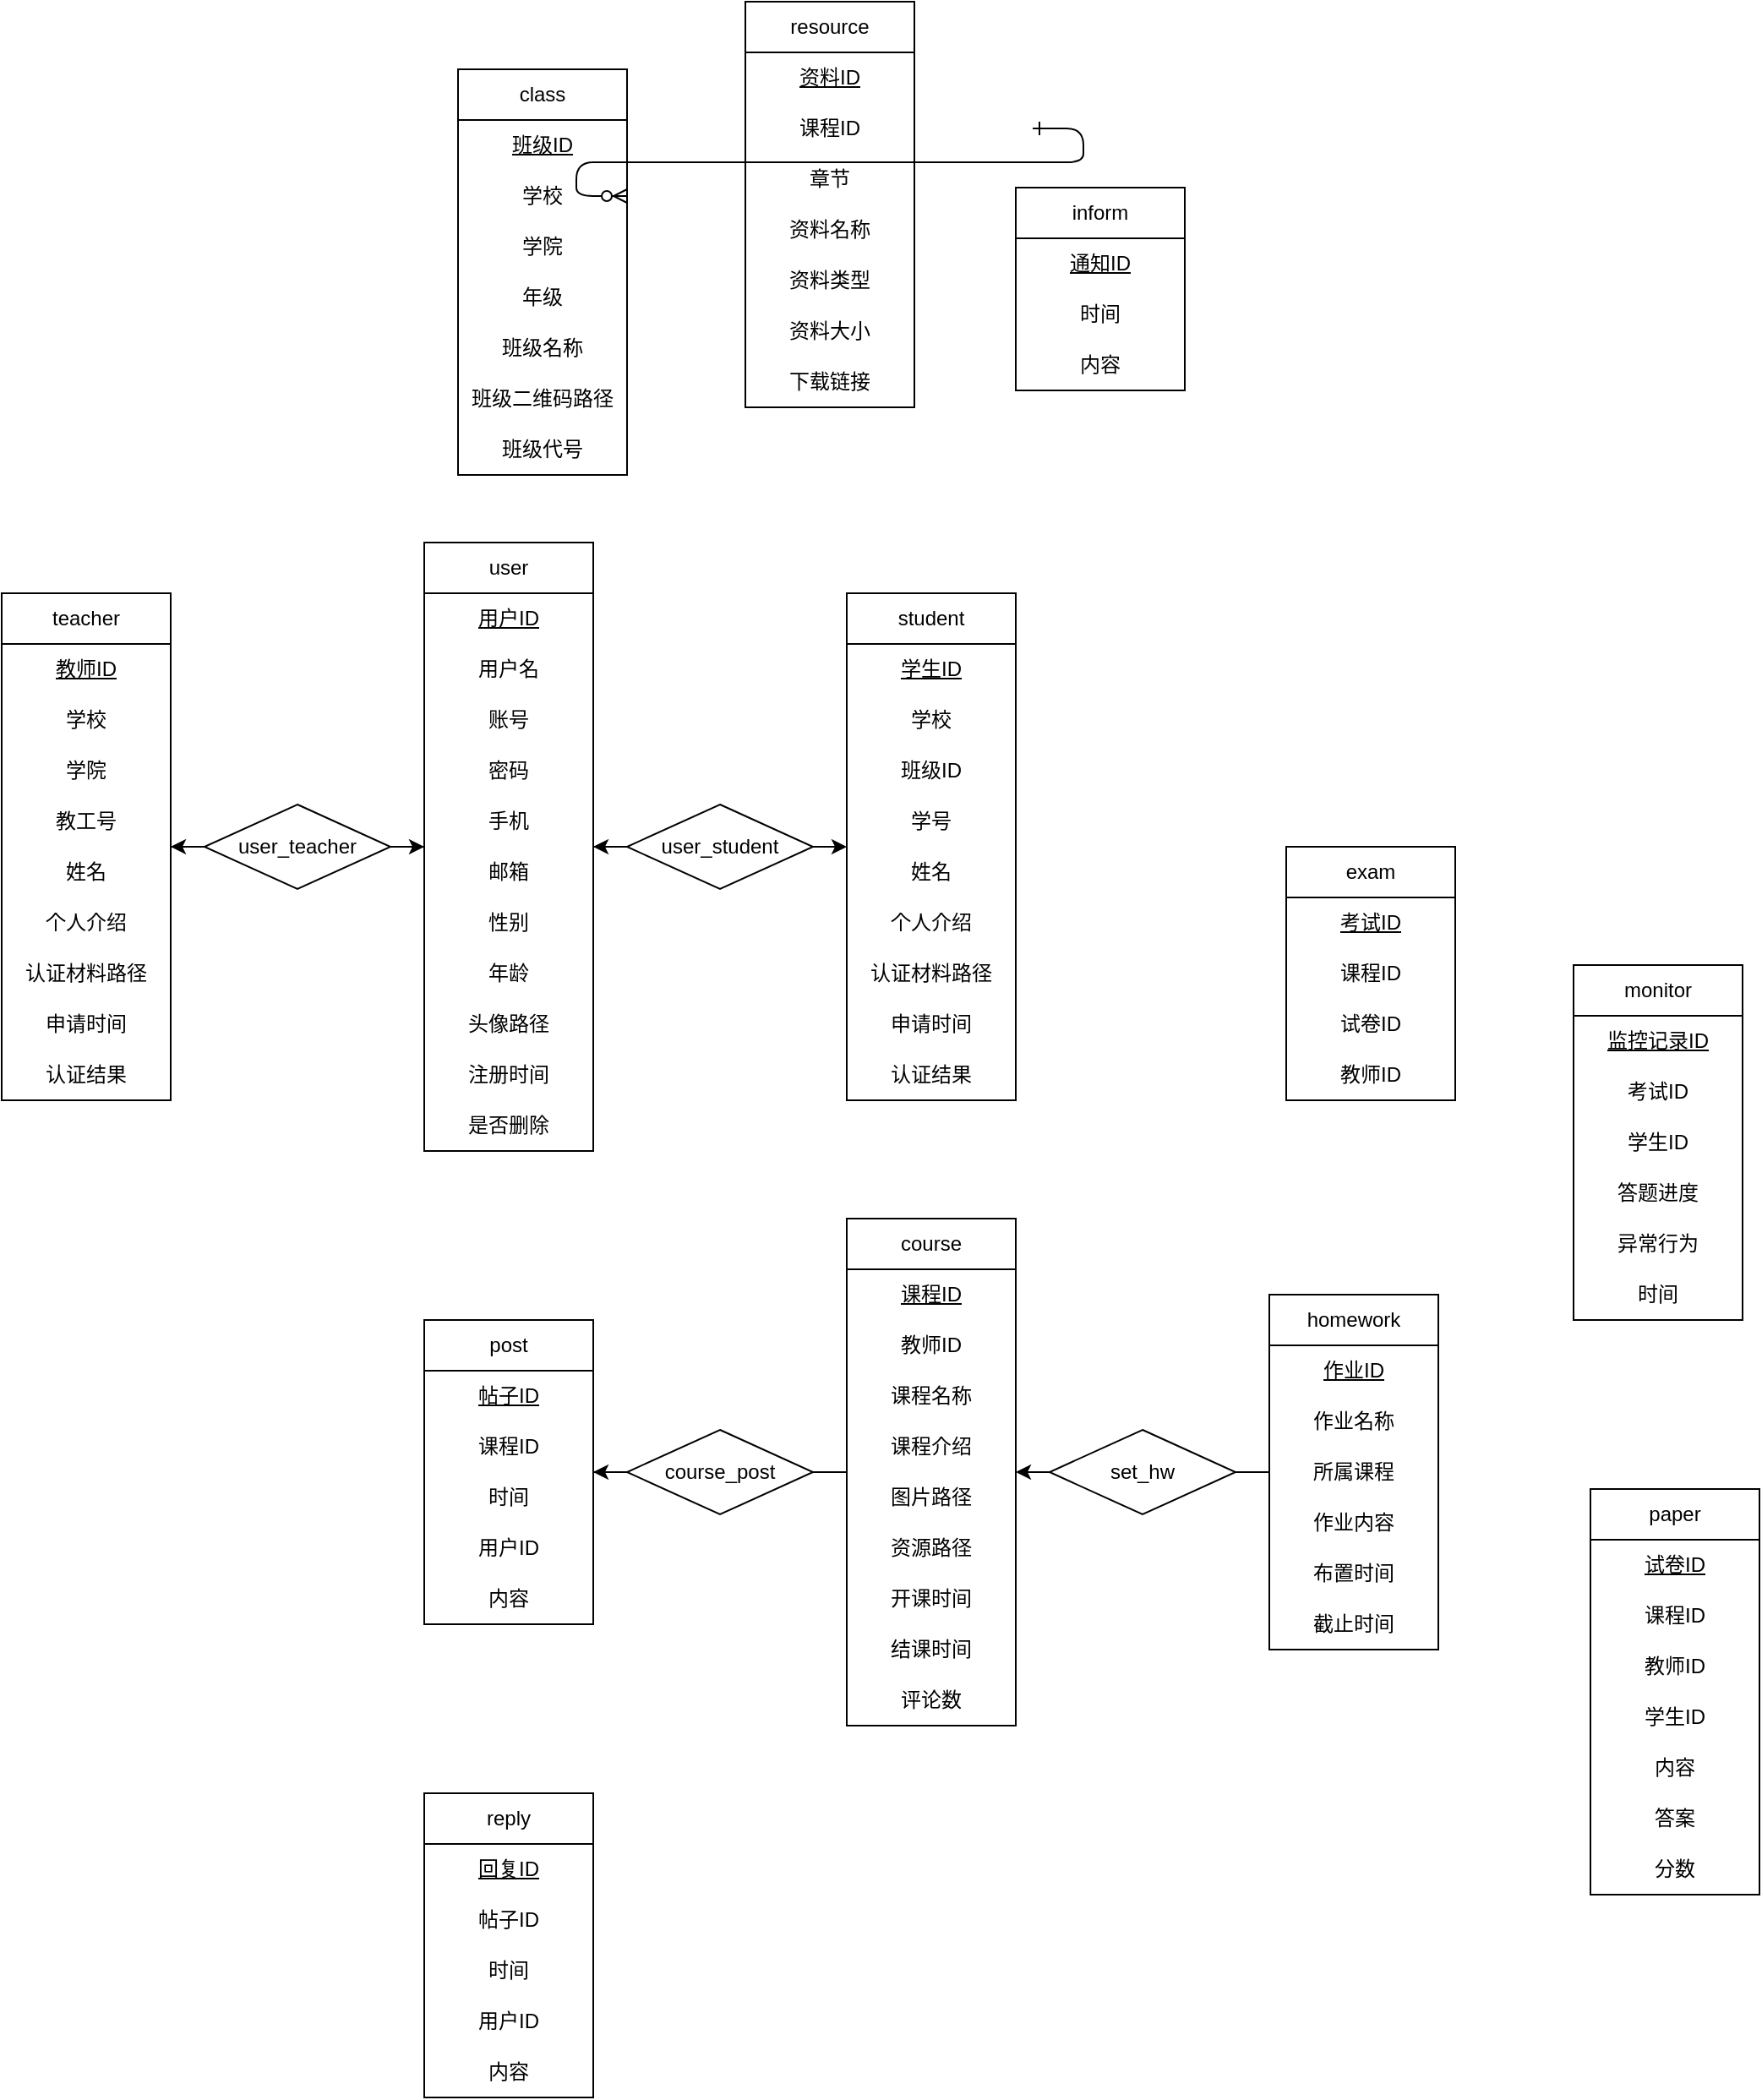 <mxfile version="24.6.4" type="github">
  <diagram id="R2lEEEUBdFMjLlhIrx00" name="Page-1">
    <mxGraphModel dx="1669" dy="955" grid="1" gridSize="10" guides="1" tooltips="1" connect="1" arrows="1" fold="0" page="1" pageScale="1" pageWidth="1200" pageHeight="1920" math="0" shadow="0" extFonts="Permanent Marker^https://fonts.googleapis.com/css?family=Permanent+Marker">
      <root>
        <mxCell id="0" />
        <mxCell id="1" parent="0" />
        <mxCell id="C-vyLk0tnHw3VtMMgP7b-12" value="" style="edgeStyle=entityRelationEdgeStyle;endArrow=ERzeroToMany;startArrow=ERone;endFill=1;startFill=0;" parent="1" target="C-vyLk0tnHw3VtMMgP7b-17" edge="1">
          <mxGeometry width="100" height="100" relative="1" as="geometry">
            <mxPoint x="700" y="165" as="sourcePoint" />
            <mxPoint x="460" y="205" as="targetPoint" />
          </mxGeometry>
        </mxCell>
        <mxCell id="mOBHNSPccrh7EoG30m3W-4" value="student" style="swimlane;fontStyle=0;childLayout=stackLayout;horizontal=1;startSize=30;horizontalStack=0;resizeParent=1;resizeParentMax=0;resizeLast=0;collapsible=1;marginBottom=0;whiteSpace=wrap;html=1;" vertex="1" parent="1">
          <mxGeometry x="590" y="440" width="100" height="300" as="geometry" />
        </mxCell>
        <mxCell id="mOBHNSPccrh7EoG30m3W-5" value="&lt;u&gt;学生ID&lt;/u&gt;" style="text;strokeColor=none;fillColor=none;align=center;verticalAlign=middle;spacingLeft=4;spacingRight=4;overflow=hidden;points=[[0,0.5],[1,0.5]];portConstraint=eastwest;rotatable=0;whiteSpace=wrap;html=1;" vertex="1" parent="mOBHNSPccrh7EoG30m3W-4">
          <mxGeometry y="30" width="100" height="30" as="geometry" />
        </mxCell>
        <mxCell id="mOBHNSPccrh7EoG30m3W-16" value="学校" style="text;strokeColor=none;fillColor=none;align=center;verticalAlign=middle;spacingLeft=4;spacingRight=4;overflow=hidden;points=[[0,0.5],[1,0.5]];portConstraint=eastwest;rotatable=0;whiteSpace=wrap;html=1;" vertex="1" parent="mOBHNSPccrh7EoG30m3W-4">
          <mxGeometry y="60" width="100" height="30" as="geometry" />
        </mxCell>
        <mxCell id="mOBHNSPccrh7EoG30m3W-18" value="班级ID" style="text;strokeColor=none;fillColor=none;align=center;verticalAlign=middle;spacingLeft=4;spacingRight=4;overflow=hidden;points=[[0,0.5],[1,0.5]];portConstraint=eastwest;rotatable=0;whiteSpace=wrap;html=1;" vertex="1" parent="mOBHNSPccrh7EoG30m3W-4">
          <mxGeometry y="90" width="100" height="30" as="geometry" />
        </mxCell>
        <mxCell id="mOBHNSPccrh7EoG30m3W-19" value="学号" style="text;strokeColor=none;fillColor=none;align=center;verticalAlign=middle;spacingLeft=4;spacingRight=4;overflow=hidden;points=[[0,0.5],[1,0.5]];portConstraint=eastwest;rotatable=0;whiteSpace=wrap;html=1;" vertex="1" parent="mOBHNSPccrh7EoG30m3W-4">
          <mxGeometry y="120" width="100" height="30" as="geometry" />
        </mxCell>
        <mxCell id="mOBHNSPccrh7EoG30m3W-20" value="姓名" style="text;strokeColor=none;fillColor=none;align=center;verticalAlign=middle;spacingLeft=4;spacingRight=4;overflow=hidden;points=[[0,0.5],[1,0.5]];portConstraint=eastwest;rotatable=0;whiteSpace=wrap;html=1;" vertex="1" parent="mOBHNSPccrh7EoG30m3W-4">
          <mxGeometry y="150" width="100" height="30" as="geometry" />
        </mxCell>
        <mxCell id="mOBHNSPccrh7EoG30m3W-21" value="个人介绍" style="text;strokeColor=none;fillColor=none;align=center;verticalAlign=middle;spacingLeft=4;spacingRight=4;overflow=hidden;points=[[0,0.5],[1,0.5]];portConstraint=eastwest;rotatable=0;whiteSpace=wrap;html=1;" vertex="1" parent="mOBHNSPccrh7EoG30m3W-4">
          <mxGeometry y="180" width="100" height="30" as="geometry" />
        </mxCell>
        <mxCell id="mOBHNSPccrh7EoG30m3W-22" value="认证材料路径" style="text;strokeColor=none;fillColor=none;align=center;verticalAlign=middle;spacingLeft=4;spacingRight=4;overflow=hidden;points=[[0,0.5],[1,0.5]];portConstraint=eastwest;rotatable=0;whiteSpace=wrap;html=1;" vertex="1" parent="mOBHNSPccrh7EoG30m3W-4">
          <mxGeometry y="210" width="100" height="30" as="geometry" />
        </mxCell>
        <mxCell id="mOBHNSPccrh7EoG30m3W-23" value="申请时间" style="text;strokeColor=none;fillColor=none;align=center;verticalAlign=middle;spacingLeft=4;spacingRight=4;overflow=hidden;points=[[0,0.5],[1,0.5]];portConstraint=eastwest;rotatable=0;whiteSpace=wrap;html=1;" vertex="1" parent="mOBHNSPccrh7EoG30m3W-4">
          <mxGeometry y="240" width="100" height="30" as="geometry" />
        </mxCell>
        <mxCell id="mOBHNSPccrh7EoG30m3W-24" value="认证结果" style="text;strokeColor=none;fillColor=none;align=center;verticalAlign=middle;spacingLeft=4;spacingRight=4;overflow=hidden;points=[[0,0.5],[1,0.5]];portConstraint=eastwest;rotatable=0;whiteSpace=wrap;html=1;" vertex="1" parent="mOBHNSPccrh7EoG30m3W-4">
          <mxGeometry y="270" width="100" height="30" as="geometry" />
        </mxCell>
        <mxCell id="mOBHNSPccrh7EoG30m3W-27" value="teacher" style="swimlane;fontStyle=0;childLayout=stackLayout;horizontal=1;startSize=30;horizontalStack=0;resizeParent=1;resizeParentMax=0;resizeLast=0;collapsible=1;marginBottom=0;whiteSpace=wrap;html=1;" vertex="1" parent="1">
          <mxGeometry x="90" y="440" width="100" height="300" as="geometry" />
        </mxCell>
        <mxCell id="mOBHNSPccrh7EoG30m3W-28" value="&lt;u&gt;教师ID&lt;/u&gt;" style="text;strokeColor=none;fillColor=none;align=center;verticalAlign=middle;spacingLeft=4;spacingRight=4;overflow=hidden;points=[[0,0.5],[1,0.5]];portConstraint=eastwest;rotatable=0;whiteSpace=wrap;html=1;" vertex="1" parent="mOBHNSPccrh7EoG30m3W-27">
          <mxGeometry y="30" width="100" height="30" as="geometry" />
        </mxCell>
        <mxCell id="mOBHNSPccrh7EoG30m3W-29" value="学校" style="text;strokeColor=none;fillColor=none;align=center;verticalAlign=middle;spacingLeft=4;spacingRight=4;overflow=hidden;points=[[0,0.5],[1,0.5]];portConstraint=eastwest;rotatable=0;whiteSpace=wrap;html=1;" vertex="1" parent="mOBHNSPccrh7EoG30m3W-27">
          <mxGeometry y="60" width="100" height="30" as="geometry" />
        </mxCell>
        <mxCell id="mOBHNSPccrh7EoG30m3W-30" value="学院" style="text;strokeColor=none;fillColor=none;align=center;verticalAlign=middle;spacingLeft=4;spacingRight=4;overflow=hidden;points=[[0,0.5],[1,0.5]];portConstraint=eastwest;rotatable=0;whiteSpace=wrap;html=1;" vertex="1" parent="mOBHNSPccrh7EoG30m3W-27">
          <mxGeometry y="90" width="100" height="30" as="geometry" />
        </mxCell>
        <mxCell id="mOBHNSPccrh7EoG30m3W-31" value="教工号" style="text;strokeColor=none;fillColor=none;align=center;verticalAlign=middle;spacingLeft=4;spacingRight=4;overflow=hidden;points=[[0,0.5],[1,0.5]];portConstraint=eastwest;rotatable=0;whiteSpace=wrap;html=1;" vertex="1" parent="mOBHNSPccrh7EoG30m3W-27">
          <mxGeometry y="120" width="100" height="30" as="geometry" />
        </mxCell>
        <mxCell id="mOBHNSPccrh7EoG30m3W-32" value="姓名" style="text;strokeColor=none;fillColor=none;align=center;verticalAlign=middle;spacingLeft=4;spacingRight=4;overflow=hidden;points=[[0,0.5],[1,0.5]];portConstraint=eastwest;rotatable=0;whiteSpace=wrap;html=1;" vertex="1" parent="mOBHNSPccrh7EoG30m3W-27">
          <mxGeometry y="150" width="100" height="30" as="geometry" />
        </mxCell>
        <mxCell id="mOBHNSPccrh7EoG30m3W-33" value="个人介绍" style="text;strokeColor=none;fillColor=none;align=center;verticalAlign=middle;spacingLeft=4;spacingRight=4;overflow=hidden;points=[[0,0.5],[1,0.5]];portConstraint=eastwest;rotatable=0;whiteSpace=wrap;html=1;" vertex="1" parent="mOBHNSPccrh7EoG30m3W-27">
          <mxGeometry y="180" width="100" height="30" as="geometry" />
        </mxCell>
        <mxCell id="mOBHNSPccrh7EoG30m3W-34" value="认证材料路径" style="text;strokeColor=none;fillColor=none;align=center;verticalAlign=middle;spacingLeft=4;spacingRight=4;overflow=hidden;points=[[0,0.5],[1,0.5]];portConstraint=eastwest;rotatable=0;whiteSpace=wrap;html=1;" vertex="1" parent="mOBHNSPccrh7EoG30m3W-27">
          <mxGeometry y="210" width="100" height="30" as="geometry" />
        </mxCell>
        <mxCell id="mOBHNSPccrh7EoG30m3W-35" value="申请时间" style="text;strokeColor=none;fillColor=none;align=center;verticalAlign=middle;spacingLeft=4;spacingRight=4;overflow=hidden;points=[[0,0.5],[1,0.5]];portConstraint=eastwest;rotatable=0;whiteSpace=wrap;html=1;" vertex="1" parent="mOBHNSPccrh7EoG30m3W-27">
          <mxGeometry y="240" width="100" height="30" as="geometry" />
        </mxCell>
        <mxCell id="mOBHNSPccrh7EoG30m3W-36" value="认证结果" style="text;strokeColor=none;fillColor=none;align=center;verticalAlign=middle;spacingLeft=4;spacingRight=4;overflow=hidden;points=[[0,0.5],[1,0.5]];portConstraint=eastwest;rotatable=0;whiteSpace=wrap;html=1;" vertex="1" parent="mOBHNSPccrh7EoG30m3W-27">
          <mxGeometry y="270" width="100" height="30" as="geometry" />
        </mxCell>
        <mxCell id="mOBHNSPccrh7EoG30m3W-39" value="user" style="swimlane;fontStyle=0;childLayout=stackLayout;horizontal=1;startSize=30;horizontalStack=0;resizeParent=1;resizeParentMax=0;resizeLast=0;collapsible=1;marginBottom=0;whiteSpace=wrap;html=1;" vertex="1" parent="1">
          <mxGeometry x="340" y="410" width="100" height="360" as="geometry" />
        </mxCell>
        <mxCell id="mOBHNSPccrh7EoG30m3W-40" value="&lt;u&gt;用户ID&lt;/u&gt;" style="text;strokeColor=none;fillColor=none;align=center;verticalAlign=middle;spacingLeft=4;spacingRight=4;overflow=hidden;points=[[0,0.5],[1,0.5]];portConstraint=eastwest;rotatable=0;whiteSpace=wrap;html=1;" vertex="1" parent="mOBHNSPccrh7EoG30m3W-39">
          <mxGeometry y="30" width="100" height="30" as="geometry" />
        </mxCell>
        <mxCell id="mOBHNSPccrh7EoG30m3W-41" value="用户名" style="text;strokeColor=none;fillColor=none;align=center;verticalAlign=middle;spacingLeft=4;spacingRight=4;overflow=hidden;points=[[0,0.5],[1,0.5]];portConstraint=eastwest;rotatable=0;whiteSpace=wrap;html=1;" vertex="1" parent="mOBHNSPccrh7EoG30m3W-39">
          <mxGeometry y="60" width="100" height="30" as="geometry" />
        </mxCell>
        <mxCell id="mOBHNSPccrh7EoG30m3W-42" value="账号" style="text;strokeColor=none;fillColor=none;align=center;verticalAlign=middle;spacingLeft=4;spacingRight=4;overflow=hidden;points=[[0,0.5],[1,0.5]];portConstraint=eastwest;rotatable=0;whiteSpace=wrap;html=1;" vertex="1" parent="mOBHNSPccrh7EoG30m3W-39">
          <mxGeometry y="90" width="100" height="30" as="geometry" />
        </mxCell>
        <mxCell id="mOBHNSPccrh7EoG30m3W-43" value="密码" style="text;strokeColor=none;fillColor=none;align=center;verticalAlign=middle;spacingLeft=4;spacingRight=4;overflow=hidden;points=[[0,0.5],[1,0.5]];portConstraint=eastwest;rotatable=0;whiteSpace=wrap;html=1;" vertex="1" parent="mOBHNSPccrh7EoG30m3W-39">
          <mxGeometry y="120" width="100" height="30" as="geometry" />
        </mxCell>
        <mxCell id="mOBHNSPccrh7EoG30m3W-44" value="手机" style="text;strokeColor=none;fillColor=none;align=center;verticalAlign=middle;spacingLeft=4;spacingRight=4;overflow=hidden;points=[[0,0.5],[1,0.5]];portConstraint=eastwest;rotatable=0;whiteSpace=wrap;html=1;" vertex="1" parent="mOBHNSPccrh7EoG30m3W-39">
          <mxGeometry y="150" width="100" height="30" as="geometry" />
        </mxCell>
        <mxCell id="mOBHNSPccrh7EoG30m3W-45" value="邮箱" style="text;strokeColor=none;fillColor=none;align=center;verticalAlign=middle;spacingLeft=4;spacingRight=4;overflow=hidden;points=[[0,0.5],[1,0.5]];portConstraint=eastwest;rotatable=0;whiteSpace=wrap;html=1;" vertex="1" parent="mOBHNSPccrh7EoG30m3W-39">
          <mxGeometry y="180" width="100" height="30" as="geometry" />
        </mxCell>
        <mxCell id="mOBHNSPccrh7EoG30m3W-46" value="性别" style="text;strokeColor=none;fillColor=none;align=center;verticalAlign=middle;spacingLeft=4;spacingRight=4;overflow=hidden;points=[[0,0.5],[1,0.5]];portConstraint=eastwest;rotatable=0;whiteSpace=wrap;html=1;" vertex="1" parent="mOBHNSPccrh7EoG30m3W-39">
          <mxGeometry y="210" width="100" height="30" as="geometry" />
        </mxCell>
        <mxCell id="mOBHNSPccrh7EoG30m3W-47" value="年龄" style="text;strokeColor=none;fillColor=none;align=center;verticalAlign=middle;spacingLeft=4;spacingRight=4;overflow=hidden;points=[[0,0.5],[1,0.5]];portConstraint=eastwest;rotatable=0;whiteSpace=wrap;html=1;" vertex="1" parent="mOBHNSPccrh7EoG30m3W-39">
          <mxGeometry y="240" width="100" height="30" as="geometry" />
        </mxCell>
        <mxCell id="mOBHNSPccrh7EoG30m3W-48" value="头像路径" style="text;strokeColor=none;fillColor=none;align=center;verticalAlign=middle;spacingLeft=4;spacingRight=4;overflow=hidden;points=[[0,0.5],[1,0.5]];portConstraint=eastwest;rotatable=0;whiteSpace=wrap;html=1;" vertex="1" parent="mOBHNSPccrh7EoG30m3W-39">
          <mxGeometry y="270" width="100" height="30" as="geometry" />
        </mxCell>
        <mxCell id="mOBHNSPccrh7EoG30m3W-49" value="注册时间" style="text;strokeColor=none;fillColor=none;align=center;verticalAlign=middle;spacingLeft=4;spacingRight=4;overflow=hidden;points=[[0,0.5],[1,0.5]];portConstraint=eastwest;rotatable=0;whiteSpace=wrap;html=1;" vertex="1" parent="mOBHNSPccrh7EoG30m3W-39">
          <mxGeometry y="300" width="100" height="30" as="geometry" />
        </mxCell>
        <mxCell id="mOBHNSPccrh7EoG30m3W-50" value="是否删除" style="text;strokeColor=none;fillColor=none;align=center;verticalAlign=middle;spacingLeft=4;spacingRight=4;overflow=hidden;points=[[0,0.5],[1,0.5]];portConstraint=eastwest;rotatable=0;whiteSpace=wrap;html=1;" vertex="1" parent="mOBHNSPccrh7EoG30m3W-39">
          <mxGeometry y="330" width="100" height="30" as="geometry" />
        </mxCell>
        <mxCell id="JICtloIAg-4X0a2bjhk1-2" style="edgeStyle=orthogonalEdgeStyle;rounded=0;orthogonalLoop=1;jettySize=auto;html=1;" edge="1" parent="1" source="JICtloIAg-4X0a2bjhk1-1" target="mOBHNSPccrh7EoG30m3W-27">
          <mxGeometry relative="1" as="geometry" />
        </mxCell>
        <mxCell id="JICtloIAg-4X0a2bjhk1-3" style="edgeStyle=orthogonalEdgeStyle;rounded=0;orthogonalLoop=1;jettySize=auto;html=1;" edge="1" parent="1" source="JICtloIAg-4X0a2bjhk1-1" target="mOBHNSPccrh7EoG30m3W-39">
          <mxGeometry relative="1" as="geometry" />
        </mxCell>
        <mxCell id="JICtloIAg-4X0a2bjhk1-1" value="user_teacher" style="rhombus;whiteSpace=wrap;html=1;" vertex="1" parent="1">
          <mxGeometry x="210" y="565" width="110" height="50" as="geometry" />
        </mxCell>
        <mxCell id="JICtloIAg-4X0a2bjhk1-5" style="edgeStyle=orthogonalEdgeStyle;rounded=0;orthogonalLoop=1;jettySize=auto;html=1;" edge="1" parent="1" source="JICtloIAg-4X0a2bjhk1-4" target="mOBHNSPccrh7EoG30m3W-39">
          <mxGeometry relative="1" as="geometry" />
        </mxCell>
        <mxCell id="JICtloIAg-4X0a2bjhk1-6" style="edgeStyle=orthogonalEdgeStyle;rounded=0;orthogonalLoop=1;jettySize=auto;html=1;strokeColor=default;" edge="1" parent="1" source="JICtloIAg-4X0a2bjhk1-4" target="mOBHNSPccrh7EoG30m3W-4">
          <mxGeometry relative="1" as="geometry">
            <Array as="points">
              <mxPoint x="610" y="590" />
              <mxPoint x="610" y="590" />
            </Array>
          </mxGeometry>
        </mxCell>
        <mxCell id="JICtloIAg-4X0a2bjhk1-4" value="user_student" style="rhombus;whiteSpace=wrap;html=1;" vertex="1" parent="1">
          <mxGeometry x="460" y="565" width="110" height="50" as="geometry" />
        </mxCell>
        <mxCell id="JICtloIAg-4X0a2bjhk1-7" value="class" style="swimlane;fontStyle=0;childLayout=stackLayout;horizontal=1;startSize=30;horizontalStack=0;resizeParent=1;resizeParentMax=0;resizeLast=0;collapsible=1;marginBottom=0;whiteSpace=wrap;html=1;" vertex="1" parent="1">
          <mxGeometry x="360" y="130" width="100" height="240" as="geometry" />
        </mxCell>
        <mxCell id="JICtloIAg-4X0a2bjhk1-8" value="&lt;u&gt;班级ID&lt;/u&gt;" style="text;strokeColor=none;fillColor=none;align=center;verticalAlign=middle;spacingLeft=4;spacingRight=4;overflow=hidden;points=[[0,0.5],[1,0.5]];portConstraint=eastwest;rotatable=0;whiteSpace=wrap;html=1;" vertex="1" parent="JICtloIAg-4X0a2bjhk1-7">
          <mxGeometry y="30" width="100" height="30" as="geometry" />
        </mxCell>
        <mxCell id="JICtloIAg-4X0a2bjhk1-9" value="学校" style="text;strokeColor=none;fillColor=none;align=center;verticalAlign=middle;spacingLeft=4;spacingRight=4;overflow=hidden;points=[[0,0.5],[1,0.5]];portConstraint=eastwest;rotatable=0;whiteSpace=wrap;html=1;" vertex="1" parent="JICtloIAg-4X0a2bjhk1-7">
          <mxGeometry y="60" width="100" height="30" as="geometry" />
        </mxCell>
        <mxCell id="JICtloIAg-4X0a2bjhk1-10" value="学院" style="text;strokeColor=none;fillColor=none;align=center;verticalAlign=middle;spacingLeft=4;spacingRight=4;overflow=hidden;points=[[0,0.5],[1,0.5]];portConstraint=eastwest;rotatable=0;whiteSpace=wrap;html=1;" vertex="1" parent="JICtloIAg-4X0a2bjhk1-7">
          <mxGeometry y="90" width="100" height="30" as="geometry" />
        </mxCell>
        <mxCell id="JICtloIAg-4X0a2bjhk1-11" value="年级" style="text;strokeColor=none;fillColor=none;align=center;verticalAlign=middle;spacingLeft=4;spacingRight=4;overflow=hidden;points=[[0,0.5],[1,0.5]];portConstraint=eastwest;rotatable=0;whiteSpace=wrap;html=1;" vertex="1" parent="JICtloIAg-4X0a2bjhk1-7">
          <mxGeometry y="120" width="100" height="30" as="geometry" />
        </mxCell>
        <mxCell id="JICtloIAg-4X0a2bjhk1-12" value="班级名称" style="text;strokeColor=none;fillColor=none;align=center;verticalAlign=middle;spacingLeft=4;spacingRight=4;overflow=hidden;points=[[0,0.5],[1,0.5]];portConstraint=eastwest;rotatable=0;whiteSpace=wrap;html=1;" vertex="1" parent="JICtloIAg-4X0a2bjhk1-7">
          <mxGeometry y="150" width="100" height="30" as="geometry" />
        </mxCell>
        <mxCell id="JICtloIAg-4X0a2bjhk1-13" value="班级二维码路径" style="text;strokeColor=none;fillColor=none;align=center;verticalAlign=middle;spacingLeft=4;spacingRight=4;overflow=hidden;points=[[0,0.5],[1,0.5]];portConstraint=eastwest;rotatable=0;whiteSpace=wrap;html=1;" vertex="1" parent="JICtloIAg-4X0a2bjhk1-7">
          <mxGeometry y="180" width="100" height="30" as="geometry" />
        </mxCell>
        <mxCell id="JICtloIAg-4X0a2bjhk1-14" value="班级代号" style="text;strokeColor=none;fillColor=none;align=center;verticalAlign=middle;spacingLeft=4;spacingRight=4;overflow=hidden;points=[[0,0.5],[1,0.5]];portConstraint=eastwest;rotatable=0;whiteSpace=wrap;html=1;" vertex="1" parent="JICtloIAg-4X0a2bjhk1-7">
          <mxGeometry y="210" width="100" height="30" as="geometry" />
        </mxCell>
        <mxCell id="JICtloIAg-4X0a2bjhk1-19" value="course" style="swimlane;fontStyle=0;childLayout=stackLayout;horizontal=1;startSize=30;horizontalStack=0;resizeParent=1;resizeParentMax=0;resizeLast=0;collapsible=1;marginBottom=0;whiteSpace=wrap;html=1;" vertex="1" parent="1">
          <mxGeometry x="590" y="810" width="100" height="300" as="geometry" />
        </mxCell>
        <mxCell id="JICtloIAg-4X0a2bjhk1-20" value="&lt;u&gt;课程ID&lt;/u&gt;" style="text;strokeColor=none;fillColor=none;align=center;verticalAlign=middle;spacingLeft=4;spacingRight=4;overflow=hidden;points=[[0,0.5],[1,0.5]];portConstraint=eastwest;rotatable=0;whiteSpace=wrap;html=1;" vertex="1" parent="JICtloIAg-4X0a2bjhk1-19">
          <mxGeometry y="30" width="100" height="30" as="geometry" />
        </mxCell>
        <mxCell id="JICtloIAg-4X0a2bjhk1-21" value="教师ID" style="text;strokeColor=none;fillColor=none;align=center;verticalAlign=middle;spacingLeft=4;spacingRight=4;overflow=hidden;points=[[0,0.5],[1,0.5]];portConstraint=eastwest;rotatable=0;whiteSpace=wrap;html=1;" vertex="1" parent="JICtloIAg-4X0a2bjhk1-19">
          <mxGeometry y="60" width="100" height="30" as="geometry" />
        </mxCell>
        <mxCell id="JICtloIAg-4X0a2bjhk1-22" value="课程名称" style="text;strokeColor=none;fillColor=none;align=center;verticalAlign=middle;spacingLeft=4;spacingRight=4;overflow=hidden;points=[[0,0.5],[1,0.5]];portConstraint=eastwest;rotatable=0;whiteSpace=wrap;html=1;" vertex="1" parent="JICtloIAg-4X0a2bjhk1-19">
          <mxGeometry y="90" width="100" height="30" as="geometry" />
        </mxCell>
        <mxCell id="JICtloIAg-4X0a2bjhk1-23" value="课程介绍" style="text;strokeColor=none;fillColor=none;align=center;verticalAlign=middle;spacingLeft=4;spacingRight=4;overflow=hidden;points=[[0,0.5],[1,0.5]];portConstraint=eastwest;rotatable=0;whiteSpace=wrap;html=1;" vertex="1" parent="JICtloIAg-4X0a2bjhk1-19">
          <mxGeometry y="120" width="100" height="30" as="geometry" />
        </mxCell>
        <mxCell id="JICtloIAg-4X0a2bjhk1-24" value="图片路径" style="text;strokeColor=none;fillColor=none;align=center;verticalAlign=middle;spacingLeft=4;spacingRight=4;overflow=hidden;points=[[0,0.5],[1,0.5]];portConstraint=eastwest;rotatable=0;whiteSpace=wrap;html=1;" vertex="1" parent="JICtloIAg-4X0a2bjhk1-19">
          <mxGeometry y="150" width="100" height="30" as="geometry" />
        </mxCell>
        <mxCell id="JICtloIAg-4X0a2bjhk1-25" value="资源路径" style="text;strokeColor=none;fillColor=none;align=center;verticalAlign=middle;spacingLeft=4;spacingRight=4;overflow=hidden;points=[[0,0.5],[1,0.5]];portConstraint=eastwest;rotatable=0;whiteSpace=wrap;html=1;" vertex="1" parent="JICtloIAg-4X0a2bjhk1-19">
          <mxGeometry y="180" width="100" height="30" as="geometry" />
        </mxCell>
        <mxCell id="JICtloIAg-4X0a2bjhk1-26" value="开课时间" style="text;strokeColor=none;fillColor=none;align=center;verticalAlign=middle;spacingLeft=4;spacingRight=4;overflow=hidden;points=[[0,0.5],[1,0.5]];portConstraint=eastwest;rotatable=0;whiteSpace=wrap;html=1;" vertex="1" parent="JICtloIAg-4X0a2bjhk1-19">
          <mxGeometry y="210" width="100" height="30" as="geometry" />
        </mxCell>
        <mxCell id="JICtloIAg-4X0a2bjhk1-27" value="结课时间" style="text;strokeColor=none;fillColor=none;align=center;verticalAlign=middle;spacingLeft=4;spacingRight=4;overflow=hidden;points=[[0,0.5],[1,0.5]];portConstraint=eastwest;rotatable=0;whiteSpace=wrap;html=1;" vertex="1" parent="JICtloIAg-4X0a2bjhk1-19">
          <mxGeometry y="240" width="100" height="30" as="geometry" />
        </mxCell>
        <mxCell id="JICtloIAg-4X0a2bjhk1-28" value="评论数" style="text;strokeColor=none;fillColor=none;align=center;verticalAlign=middle;spacingLeft=4;spacingRight=4;overflow=hidden;points=[[0,0.5],[1,0.5]];portConstraint=eastwest;rotatable=0;whiteSpace=wrap;html=1;" vertex="1" parent="JICtloIAg-4X0a2bjhk1-19">
          <mxGeometry y="270" width="100" height="30" as="geometry" />
        </mxCell>
        <mxCell id="JICtloIAg-4X0a2bjhk1-31" value="resource" style="swimlane;fontStyle=0;childLayout=stackLayout;horizontal=1;startSize=30;horizontalStack=0;resizeParent=1;resizeParentMax=0;resizeLast=0;collapsible=1;marginBottom=0;whiteSpace=wrap;html=1;" vertex="1" parent="1">
          <mxGeometry x="530" y="90" width="100" height="240" as="geometry" />
        </mxCell>
        <mxCell id="JICtloIAg-4X0a2bjhk1-32" value="&lt;u&gt;资料ID&lt;/u&gt;" style="text;strokeColor=none;fillColor=none;align=center;verticalAlign=middle;spacingLeft=4;spacingRight=4;overflow=hidden;points=[[0,0.5],[1,0.5]];portConstraint=eastwest;rotatable=0;whiteSpace=wrap;html=1;" vertex="1" parent="JICtloIAg-4X0a2bjhk1-31">
          <mxGeometry y="30" width="100" height="30" as="geometry" />
        </mxCell>
        <mxCell id="JICtloIAg-4X0a2bjhk1-33" value="课程ID" style="text;strokeColor=none;fillColor=none;align=center;verticalAlign=middle;spacingLeft=4;spacingRight=4;overflow=hidden;points=[[0,0.5],[1,0.5]];portConstraint=eastwest;rotatable=0;whiteSpace=wrap;html=1;" vertex="1" parent="JICtloIAg-4X0a2bjhk1-31">
          <mxGeometry y="60" width="100" height="30" as="geometry" />
        </mxCell>
        <mxCell id="JICtloIAg-4X0a2bjhk1-34" value="章节" style="text;strokeColor=none;fillColor=none;align=center;verticalAlign=middle;spacingLeft=4;spacingRight=4;overflow=hidden;points=[[0,0.5],[1,0.5]];portConstraint=eastwest;rotatable=0;whiteSpace=wrap;html=1;" vertex="1" parent="JICtloIAg-4X0a2bjhk1-31">
          <mxGeometry y="90" width="100" height="30" as="geometry" />
        </mxCell>
        <mxCell id="JICtloIAg-4X0a2bjhk1-35" value="资料名称" style="text;strokeColor=none;fillColor=none;align=center;verticalAlign=middle;spacingLeft=4;spacingRight=4;overflow=hidden;points=[[0,0.5],[1,0.5]];portConstraint=eastwest;rotatable=0;whiteSpace=wrap;html=1;" vertex="1" parent="JICtloIAg-4X0a2bjhk1-31">
          <mxGeometry y="120" width="100" height="30" as="geometry" />
        </mxCell>
        <mxCell id="JICtloIAg-4X0a2bjhk1-36" value="资料类型" style="text;strokeColor=none;fillColor=none;align=center;verticalAlign=middle;spacingLeft=4;spacingRight=4;overflow=hidden;points=[[0,0.5],[1,0.5]];portConstraint=eastwest;rotatable=0;whiteSpace=wrap;html=1;" vertex="1" parent="JICtloIAg-4X0a2bjhk1-31">
          <mxGeometry y="150" width="100" height="30" as="geometry" />
        </mxCell>
        <mxCell id="JICtloIAg-4X0a2bjhk1-37" value="资料大小" style="text;strokeColor=none;fillColor=none;align=center;verticalAlign=middle;spacingLeft=4;spacingRight=4;overflow=hidden;points=[[0,0.5],[1,0.5]];portConstraint=eastwest;rotatable=0;whiteSpace=wrap;html=1;" vertex="1" parent="JICtloIAg-4X0a2bjhk1-31">
          <mxGeometry y="180" width="100" height="30" as="geometry" />
        </mxCell>
        <mxCell id="JICtloIAg-4X0a2bjhk1-38" value="下载链接" style="text;strokeColor=none;fillColor=none;align=center;verticalAlign=middle;spacingLeft=4;spacingRight=4;overflow=hidden;points=[[0,0.5],[1,0.5]];portConstraint=eastwest;rotatable=0;whiteSpace=wrap;html=1;" vertex="1" parent="JICtloIAg-4X0a2bjhk1-31">
          <mxGeometry y="210" width="100" height="30" as="geometry" />
        </mxCell>
        <mxCell id="JICtloIAg-4X0a2bjhk1-41" value="inform" style="swimlane;fontStyle=0;childLayout=stackLayout;horizontal=1;startSize=30;horizontalStack=0;resizeParent=1;resizeParentMax=0;resizeLast=0;collapsible=1;marginBottom=0;whiteSpace=wrap;html=1;" vertex="1" parent="1">
          <mxGeometry x="690" y="200" width="100" height="120" as="geometry" />
        </mxCell>
        <mxCell id="JICtloIAg-4X0a2bjhk1-42" value="&lt;u&gt;通知ID&lt;/u&gt;" style="text;strokeColor=none;fillColor=none;align=center;verticalAlign=middle;spacingLeft=4;spacingRight=4;overflow=hidden;points=[[0,0.5],[1,0.5]];portConstraint=eastwest;rotatable=0;whiteSpace=wrap;html=1;" vertex="1" parent="JICtloIAg-4X0a2bjhk1-41">
          <mxGeometry y="30" width="100" height="30" as="geometry" />
        </mxCell>
        <mxCell id="JICtloIAg-4X0a2bjhk1-43" value="时间" style="text;strokeColor=none;fillColor=none;align=center;verticalAlign=middle;spacingLeft=4;spacingRight=4;overflow=hidden;points=[[0,0.5],[1,0.5]];portConstraint=eastwest;rotatable=0;whiteSpace=wrap;html=1;" vertex="1" parent="JICtloIAg-4X0a2bjhk1-41">
          <mxGeometry y="60" width="100" height="30" as="geometry" />
        </mxCell>
        <mxCell id="JICtloIAg-4X0a2bjhk1-44" value="内容" style="text;strokeColor=none;fillColor=none;align=center;verticalAlign=middle;spacingLeft=4;spacingRight=4;overflow=hidden;points=[[0,0.5],[1,0.5]];portConstraint=eastwest;rotatable=0;whiteSpace=wrap;html=1;" vertex="1" parent="JICtloIAg-4X0a2bjhk1-41">
          <mxGeometry y="90" width="100" height="30" as="geometry" />
        </mxCell>
        <mxCell id="JICtloIAg-4X0a2bjhk1-49" value="homework" style="swimlane;fontStyle=0;childLayout=stackLayout;horizontal=1;startSize=30;horizontalStack=0;resizeParent=1;resizeParentMax=0;resizeLast=0;collapsible=1;marginBottom=0;whiteSpace=wrap;html=1;" vertex="1" parent="1">
          <mxGeometry x="840" y="855" width="100" height="210" as="geometry" />
        </mxCell>
        <mxCell id="JICtloIAg-4X0a2bjhk1-50" value="&lt;u&gt;作业ID&lt;/u&gt;" style="text;strokeColor=none;fillColor=none;align=center;verticalAlign=middle;spacingLeft=4;spacingRight=4;overflow=hidden;points=[[0,0.5],[1,0.5]];portConstraint=eastwest;rotatable=0;whiteSpace=wrap;html=1;" vertex="1" parent="JICtloIAg-4X0a2bjhk1-49">
          <mxGeometry y="30" width="100" height="30" as="geometry" />
        </mxCell>
        <mxCell id="JICtloIAg-4X0a2bjhk1-51" value="作业名称" style="text;strokeColor=none;fillColor=none;align=center;verticalAlign=middle;spacingLeft=4;spacingRight=4;overflow=hidden;points=[[0,0.5],[1,0.5]];portConstraint=eastwest;rotatable=0;whiteSpace=wrap;html=1;" vertex="1" parent="JICtloIAg-4X0a2bjhk1-49">
          <mxGeometry y="60" width="100" height="30" as="geometry" />
        </mxCell>
        <mxCell id="JICtloIAg-4X0a2bjhk1-52" value="所属课程" style="text;strokeColor=none;fillColor=none;align=center;verticalAlign=middle;spacingLeft=4;spacingRight=4;overflow=hidden;points=[[0,0.5],[1,0.5]];portConstraint=eastwest;rotatable=0;whiteSpace=wrap;html=1;" vertex="1" parent="JICtloIAg-4X0a2bjhk1-49">
          <mxGeometry y="90" width="100" height="30" as="geometry" />
        </mxCell>
        <mxCell id="JICtloIAg-4X0a2bjhk1-53" value="作业内容" style="text;strokeColor=none;fillColor=none;align=center;verticalAlign=middle;spacingLeft=4;spacingRight=4;overflow=hidden;points=[[0,0.5],[1,0.5]];portConstraint=eastwest;rotatable=0;whiteSpace=wrap;html=1;" vertex="1" parent="JICtloIAg-4X0a2bjhk1-49">
          <mxGeometry y="120" width="100" height="30" as="geometry" />
        </mxCell>
        <mxCell id="JICtloIAg-4X0a2bjhk1-54" value="布置时间" style="text;strokeColor=none;fillColor=none;align=center;verticalAlign=middle;spacingLeft=4;spacingRight=4;overflow=hidden;points=[[0,0.5],[1,0.5]];portConstraint=eastwest;rotatable=0;whiteSpace=wrap;html=1;" vertex="1" parent="JICtloIAg-4X0a2bjhk1-49">
          <mxGeometry y="150" width="100" height="30" as="geometry" />
        </mxCell>
        <mxCell id="JICtloIAg-4X0a2bjhk1-55" value="截止时间" style="text;strokeColor=none;fillColor=none;align=center;verticalAlign=middle;spacingLeft=4;spacingRight=4;overflow=hidden;points=[[0,0.5],[1,0.5]];portConstraint=eastwest;rotatable=0;whiteSpace=wrap;html=1;" vertex="1" parent="JICtloIAg-4X0a2bjhk1-49">
          <mxGeometry y="180" width="100" height="30" as="geometry" />
        </mxCell>
        <mxCell id="JICtloIAg-4X0a2bjhk1-61" value="reply" style="swimlane;fontStyle=0;childLayout=stackLayout;horizontal=1;startSize=30;horizontalStack=0;resizeParent=1;resizeParentMax=0;resizeLast=0;collapsible=1;marginBottom=0;whiteSpace=wrap;html=1;" vertex="1" parent="1">
          <mxGeometry x="340" y="1150" width="100" height="180" as="geometry" />
        </mxCell>
        <mxCell id="JICtloIAg-4X0a2bjhk1-62" value="&lt;u&gt;回复ID&lt;/u&gt;" style="text;strokeColor=none;fillColor=none;align=center;verticalAlign=middle;spacingLeft=4;spacingRight=4;overflow=hidden;points=[[0,0.5],[1,0.5]];portConstraint=eastwest;rotatable=0;whiteSpace=wrap;html=1;" vertex="1" parent="JICtloIAg-4X0a2bjhk1-61">
          <mxGeometry y="30" width="100" height="30" as="geometry" />
        </mxCell>
        <mxCell id="JICtloIAg-4X0a2bjhk1-66" value="帖子ID" style="text;strokeColor=none;fillColor=none;align=center;verticalAlign=middle;spacingLeft=4;spacingRight=4;overflow=hidden;points=[[0,0.5],[1,0.5]];portConstraint=eastwest;rotatable=0;whiteSpace=wrap;html=1;" vertex="1" parent="JICtloIAg-4X0a2bjhk1-61">
          <mxGeometry y="60" width="100" height="30" as="geometry" />
        </mxCell>
        <mxCell id="JICtloIAg-4X0a2bjhk1-63" value="时间" style="text;strokeColor=none;fillColor=none;align=center;verticalAlign=middle;spacingLeft=4;spacingRight=4;overflow=hidden;points=[[0,0.5],[1,0.5]];portConstraint=eastwest;rotatable=0;whiteSpace=wrap;html=1;" vertex="1" parent="JICtloIAg-4X0a2bjhk1-61">
          <mxGeometry y="90" width="100" height="30" as="geometry" />
        </mxCell>
        <mxCell id="JICtloIAg-4X0a2bjhk1-64" value="用户ID" style="text;strokeColor=none;fillColor=none;align=center;verticalAlign=middle;spacingLeft=4;spacingRight=4;overflow=hidden;points=[[0,0.5],[1,0.5]];portConstraint=eastwest;rotatable=0;whiteSpace=wrap;html=1;" vertex="1" parent="JICtloIAg-4X0a2bjhk1-61">
          <mxGeometry y="120" width="100" height="30" as="geometry" />
        </mxCell>
        <mxCell id="JICtloIAg-4X0a2bjhk1-65" value="内容" style="text;strokeColor=none;fillColor=none;align=center;verticalAlign=middle;spacingLeft=4;spacingRight=4;overflow=hidden;points=[[0,0.5],[1,0.5]];portConstraint=eastwest;rotatable=0;whiteSpace=wrap;html=1;" vertex="1" parent="JICtloIAg-4X0a2bjhk1-61">
          <mxGeometry y="150" width="100" height="30" as="geometry" />
        </mxCell>
        <mxCell id="JICtloIAg-4X0a2bjhk1-68" value="exam" style="swimlane;fontStyle=0;childLayout=stackLayout;horizontal=1;startSize=30;horizontalStack=0;resizeParent=1;resizeParentMax=0;resizeLast=0;collapsible=1;marginBottom=0;whiteSpace=wrap;html=1;" vertex="1" parent="1">
          <mxGeometry x="850" y="590" width="100" height="150" as="geometry" />
        </mxCell>
        <mxCell id="JICtloIAg-4X0a2bjhk1-69" value="&lt;u&gt;考试ID&lt;/u&gt;" style="text;strokeColor=none;fillColor=none;align=center;verticalAlign=middle;spacingLeft=4;spacingRight=4;overflow=hidden;points=[[0,0.5],[1,0.5]];portConstraint=eastwest;rotatable=0;whiteSpace=wrap;html=1;" vertex="1" parent="JICtloIAg-4X0a2bjhk1-68">
          <mxGeometry y="30" width="100" height="30" as="geometry" />
        </mxCell>
        <mxCell id="JICtloIAg-4X0a2bjhk1-70" value="课程ID" style="text;strokeColor=none;fillColor=none;align=center;verticalAlign=middle;spacingLeft=4;spacingRight=4;overflow=hidden;points=[[0,0.5],[1,0.5]];portConstraint=eastwest;rotatable=0;whiteSpace=wrap;html=1;" vertex="1" parent="JICtloIAg-4X0a2bjhk1-68">
          <mxGeometry y="60" width="100" height="30" as="geometry" />
        </mxCell>
        <mxCell id="JICtloIAg-4X0a2bjhk1-71" value="试卷ID" style="text;strokeColor=none;fillColor=none;align=center;verticalAlign=middle;spacingLeft=4;spacingRight=4;overflow=hidden;points=[[0,0.5],[1,0.5]];portConstraint=eastwest;rotatable=0;whiteSpace=wrap;html=1;" vertex="1" parent="JICtloIAg-4X0a2bjhk1-68">
          <mxGeometry y="90" width="100" height="30" as="geometry" />
        </mxCell>
        <mxCell id="JICtloIAg-4X0a2bjhk1-72" value="教师ID" style="text;strokeColor=none;fillColor=none;align=center;verticalAlign=middle;spacingLeft=4;spacingRight=4;overflow=hidden;points=[[0,0.5],[1,0.5]];portConstraint=eastwest;rotatable=0;whiteSpace=wrap;html=1;" vertex="1" parent="JICtloIAg-4X0a2bjhk1-68">
          <mxGeometry y="120" width="100" height="30" as="geometry" />
        </mxCell>
        <mxCell id="JICtloIAg-4X0a2bjhk1-74" value="paper" style="swimlane;fontStyle=0;childLayout=stackLayout;horizontal=1;startSize=30;horizontalStack=0;resizeParent=1;resizeParentMax=0;resizeLast=0;collapsible=1;marginBottom=0;whiteSpace=wrap;html=1;" vertex="1" parent="1">
          <mxGeometry x="1030" y="970" width="100" height="240" as="geometry" />
        </mxCell>
        <mxCell id="JICtloIAg-4X0a2bjhk1-75" value="&lt;u&gt;试卷ID&lt;/u&gt;" style="text;strokeColor=none;fillColor=none;align=center;verticalAlign=middle;spacingLeft=4;spacingRight=4;overflow=hidden;points=[[0,0.5],[1,0.5]];portConstraint=eastwest;rotatable=0;whiteSpace=wrap;html=1;" vertex="1" parent="JICtloIAg-4X0a2bjhk1-74">
          <mxGeometry y="30" width="100" height="30" as="geometry" />
        </mxCell>
        <mxCell id="JICtloIAg-4X0a2bjhk1-76" value="课程ID" style="text;strokeColor=none;fillColor=none;align=center;verticalAlign=middle;spacingLeft=4;spacingRight=4;overflow=hidden;points=[[0,0.5],[1,0.5]];portConstraint=eastwest;rotatable=0;whiteSpace=wrap;html=1;" vertex="1" parent="JICtloIAg-4X0a2bjhk1-74">
          <mxGeometry y="60" width="100" height="30" as="geometry" />
        </mxCell>
        <mxCell id="JICtloIAg-4X0a2bjhk1-77" value="教师ID" style="text;strokeColor=none;fillColor=none;align=center;verticalAlign=middle;spacingLeft=4;spacingRight=4;overflow=hidden;points=[[0,0.5],[1,0.5]];portConstraint=eastwest;rotatable=0;whiteSpace=wrap;html=1;" vertex="1" parent="JICtloIAg-4X0a2bjhk1-74">
          <mxGeometry y="90" width="100" height="30" as="geometry" />
        </mxCell>
        <mxCell id="JICtloIAg-4X0a2bjhk1-78" value="学生ID" style="text;strokeColor=none;fillColor=none;align=center;verticalAlign=middle;spacingLeft=4;spacingRight=4;overflow=hidden;points=[[0,0.5],[1,0.5]];portConstraint=eastwest;rotatable=0;whiteSpace=wrap;html=1;" vertex="1" parent="JICtloIAg-4X0a2bjhk1-74">
          <mxGeometry y="120" width="100" height="30" as="geometry" />
        </mxCell>
        <mxCell id="JICtloIAg-4X0a2bjhk1-79" value="内容" style="text;strokeColor=none;fillColor=none;align=center;verticalAlign=middle;spacingLeft=4;spacingRight=4;overflow=hidden;points=[[0,0.5],[1,0.5]];portConstraint=eastwest;rotatable=0;whiteSpace=wrap;html=1;" vertex="1" parent="JICtloIAg-4X0a2bjhk1-74">
          <mxGeometry y="150" width="100" height="30" as="geometry" />
        </mxCell>
        <mxCell id="JICtloIAg-4X0a2bjhk1-80" value="答案" style="text;strokeColor=none;fillColor=none;align=center;verticalAlign=middle;spacingLeft=4;spacingRight=4;overflow=hidden;points=[[0,0.5],[1,0.5]];portConstraint=eastwest;rotatable=0;whiteSpace=wrap;html=1;" vertex="1" parent="JICtloIAg-4X0a2bjhk1-74">
          <mxGeometry y="180" width="100" height="30" as="geometry" />
        </mxCell>
        <mxCell id="JICtloIAg-4X0a2bjhk1-81" value="分数" style="text;strokeColor=none;fillColor=none;align=center;verticalAlign=middle;spacingLeft=4;spacingRight=4;overflow=hidden;points=[[0,0.5],[1,0.5]];portConstraint=eastwest;rotatable=0;whiteSpace=wrap;html=1;" vertex="1" parent="JICtloIAg-4X0a2bjhk1-74">
          <mxGeometry y="210" width="100" height="30" as="geometry" />
        </mxCell>
        <mxCell id="JICtloIAg-4X0a2bjhk1-83" value="monitor" style="swimlane;fontStyle=0;childLayout=stackLayout;horizontal=1;startSize=30;horizontalStack=0;resizeParent=1;resizeParentMax=0;resizeLast=0;collapsible=1;marginBottom=0;whiteSpace=wrap;html=1;" vertex="1" parent="1">
          <mxGeometry x="1020" y="660" width="100" height="210" as="geometry" />
        </mxCell>
        <mxCell id="JICtloIAg-4X0a2bjhk1-84" value="&lt;u&gt;监控记录ID&lt;/u&gt;" style="text;strokeColor=none;fillColor=none;align=center;verticalAlign=middle;spacingLeft=4;spacingRight=4;overflow=hidden;points=[[0,0.5],[1,0.5]];portConstraint=eastwest;rotatable=0;whiteSpace=wrap;html=1;" vertex="1" parent="JICtloIAg-4X0a2bjhk1-83">
          <mxGeometry y="30" width="100" height="30" as="geometry" />
        </mxCell>
        <mxCell id="JICtloIAg-4X0a2bjhk1-85" value="考试ID" style="text;strokeColor=none;fillColor=none;align=center;verticalAlign=middle;spacingLeft=4;spacingRight=4;overflow=hidden;points=[[0,0.5],[1,0.5]];portConstraint=eastwest;rotatable=0;whiteSpace=wrap;html=1;" vertex="1" parent="JICtloIAg-4X0a2bjhk1-83">
          <mxGeometry y="60" width="100" height="30" as="geometry" />
        </mxCell>
        <mxCell id="JICtloIAg-4X0a2bjhk1-86" value="学生ID" style="text;strokeColor=none;fillColor=none;align=center;verticalAlign=middle;spacingLeft=4;spacingRight=4;overflow=hidden;points=[[0,0.5],[1,0.5]];portConstraint=eastwest;rotatable=0;whiteSpace=wrap;html=1;" vertex="1" parent="JICtloIAg-4X0a2bjhk1-83">
          <mxGeometry y="90" width="100" height="30" as="geometry" />
        </mxCell>
        <mxCell id="JICtloIAg-4X0a2bjhk1-87" value="答题进度" style="text;strokeColor=none;fillColor=none;align=center;verticalAlign=middle;spacingLeft=4;spacingRight=4;overflow=hidden;points=[[0,0.5],[1,0.5]];portConstraint=eastwest;rotatable=0;whiteSpace=wrap;html=1;" vertex="1" parent="JICtloIAg-4X0a2bjhk1-83">
          <mxGeometry y="120" width="100" height="30" as="geometry" />
        </mxCell>
        <mxCell id="JICtloIAg-4X0a2bjhk1-88" value="异常行为" style="text;strokeColor=none;fillColor=none;align=center;verticalAlign=middle;spacingLeft=4;spacingRight=4;overflow=hidden;points=[[0,0.5],[1,0.5]];portConstraint=eastwest;rotatable=0;whiteSpace=wrap;html=1;" vertex="1" parent="JICtloIAg-4X0a2bjhk1-83">
          <mxGeometry y="150" width="100" height="30" as="geometry" />
        </mxCell>
        <mxCell id="JICtloIAg-4X0a2bjhk1-89" value="时间" style="text;strokeColor=none;fillColor=none;align=center;verticalAlign=middle;spacingLeft=4;spacingRight=4;overflow=hidden;points=[[0,0.5],[1,0.5]];portConstraint=eastwest;rotatable=0;whiteSpace=wrap;html=1;" vertex="1" parent="JICtloIAg-4X0a2bjhk1-83">
          <mxGeometry y="180" width="100" height="30" as="geometry" />
        </mxCell>
        <mxCell id="JICtloIAg-4X0a2bjhk1-92" style="edgeStyle=orthogonalEdgeStyle;rounded=0;orthogonalLoop=1;jettySize=auto;html=1;endArrow=none;endFill=0;" edge="1" parent="1" source="JICtloIAg-4X0a2bjhk1-91" target="JICtloIAg-4X0a2bjhk1-49">
          <mxGeometry relative="1" as="geometry">
            <Array as="points">
              <mxPoint x="830" y="960" />
              <mxPoint x="830" y="960" />
            </Array>
          </mxGeometry>
        </mxCell>
        <mxCell id="JICtloIAg-4X0a2bjhk1-93" style="edgeStyle=orthogonalEdgeStyle;rounded=0;orthogonalLoop=1;jettySize=auto;html=1;" edge="1" parent="1" source="JICtloIAg-4X0a2bjhk1-91">
          <mxGeometry relative="1" as="geometry">
            <mxPoint x="690" y="960" as="targetPoint" />
          </mxGeometry>
        </mxCell>
        <mxCell id="JICtloIAg-4X0a2bjhk1-91" value="set_hw" style="rhombus;whiteSpace=wrap;html=1;" vertex="1" parent="1">
          <mxGeometry x="710" y="935" width="110" height="50" as="geometry" />
        </mxCell>
        <mxCell id="JICtloIAg-4X0a2bjhk1-94" value="post" style="swimlane;fontStyle=0;childLayout=stackLayout;horizontal=1;startSize=30;horizontalStack=0;resizeParent=1;resizeParentMax=0;resizeLast=0;collapsible=1;marginBottom=0;whiteSpace=wrap;html=1;" vertex="1" parent="1">
          <mxGeometry x="340" y="870" width="100" height="180" as="geometry" />
        </mxCell>
        <mxCell id="JICtloIAg-4X0a2bjhk1-95" value="&lt;u&gt;帖子ID&lt;/u&gt;" style="text;strokeColor=none;fillColor=none;align=center;verticalAlign=middle;spacingLeft=4;spacingRight=4;overflow=hidden;points=[[0,0.5],[1,0.5]];portConstraint=eastwest;rotatable=0;whiteSpace=wrap;html=1;" vertex="1" parent="JICtloIAg-4X0a2bjhk1-94">
          <mxGeometry y="30" width="100" height="30" as="geometry" />
        </mxCell>
        <mxCell id="JICtloIAg-4X0a2bjhk1-100" value="课程ID" style="text;strokeColor=none;fillColor=none;align=center;verticalAlign=middle;spacingLeft=4;spacingRight=4;overflow=hidden;points=[[0,0.5],[1,0.5]];portConstraint=eastwest;rotatable=0;whiteSpace=wrap;html=1;" vertex="1" parent="JICtloIAg-4X0a2bjhk1-94">
          <mxGeometry y="60" width="100" height="30" as="geometry" />
        </mxCell>
        <mxCell id="JICtloIAg-4X0a2bjhk1-96" value="时间" style="text;strokeColor=none;fillColor=none;align=center;verticalAlign=middle;spacingLeft=4;spacingRight=4;overflow=hidden;points=[[0,0.5],[1,0.5]];portConstraint=eastwest;rotatable=0;whiteSpace=wrap;html=1;" vertex="1" parent="JICtloIAg-4X0a2bjhk1-94">
          <mxGeometry y="90" width="100" height="30" as="geometry" />
        </mxCell>
        <mxCell id="JICtloIAg-4X0a2bjhk1-97" value="用户ID" style="text;strokeColor=none;fillColor=none;align=center;verticalAlign=middle;spacingLeft=4;spacingRight=4;overflow=hidden;points=[[0,0.5],[1,0.5]];portConstraint=eastwest;rotatable=0;whiteSpace=wrap;html=1;" vertex="1" parent="JICtloIAg-4X0a2bjhk1-94">
          <mxGeometry y="120" width="100" height="30" as="geometry" />
        </mxCell>
        <mxCell id="JICtloIAg-4X0a2bjhk1-98" value="内容" style="text;strokeColor=none;fillColor=none;align=center;verticalAlign=middle;spacingLeft=4;spacingRight=4;overflow=hidden;points=[[0,0.5],[1,0.5]];portConstraint=eastwest;rotatable=0;whiteSpace=wrap;html=1;" vertex="1" parent="JICtloIAg-4X0a2bjhk1-94">
          <mxGeometry y="150" width="100" height="30" as="geometry" />
        </mxCell>
        <mxCell id="JICtloIAg-4X0a2bjhk1-102" style="edgeStyle=orthogonalEdgeStyle;rounded=0;orthogonalLoop=1;jettySize=auto;html=1;endArrow=none;endFill=0;" edge="1" parent="1" source="JICtloIAg-4X0a2bjhk1-101" target="JICtloIAg-4X0a2bjhk1-19">
          <mxGeometry relative="1" as="geometry" />
        </mxCell>
        <mxCell id="JICtloIAg-4X0a2bjhk1-103" style="edgeStyle=orthogonalEdgeStyle;rounded=0;orthogonalLoop=1;jettySize=auto;html=1;" edge="1" parent="1" source="JICtloIAg-4X0a2bjhk1-101" target="JICtloIAg-4X0a2bjhk1-94">
          <mxGeometry relative="1" as="geometry" />
        </mxCell>
        <mxCell id="JICtloIAg-4X0a2bjhk1-101" value="course_post" style="rhombus;whiteSpace=wrap;html=1;" vertex="1" parent="1">
          <mxGeometry x="460" y="935" width="110" height="50" as="geometry" />
        </mxCell>
      </root>
    </mxGraphModel>
  </diagram>
</mxfile>
